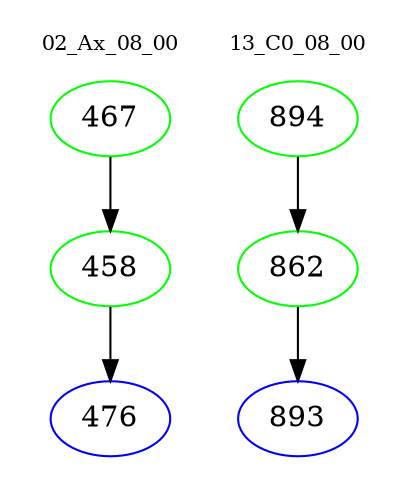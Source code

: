 digraph{
subgraph cluster_0 {
color = white
label = "02_Ax_08_00";
fontsize=10;
T0_467 [label="467", color="green"]
T0_467 -> T0_458 [color="black"]
T0_458 [label="458", color="green"]
T0_458 -> T0_476 [color="black"]
T0_476 [label="476", color="blue"]
}
subgraph cluster_1 {
color = white
label = "13_C0_08_00";
fontsize=10;
T1_894 [label="894", color="green"]
T1_894 -> T1_862 [color="black"]
T1_862 [label="862", color="green"]
T1_862 -> T1_893 [color="black"]
T1_893 [label="893", color="blue"]
}
}

